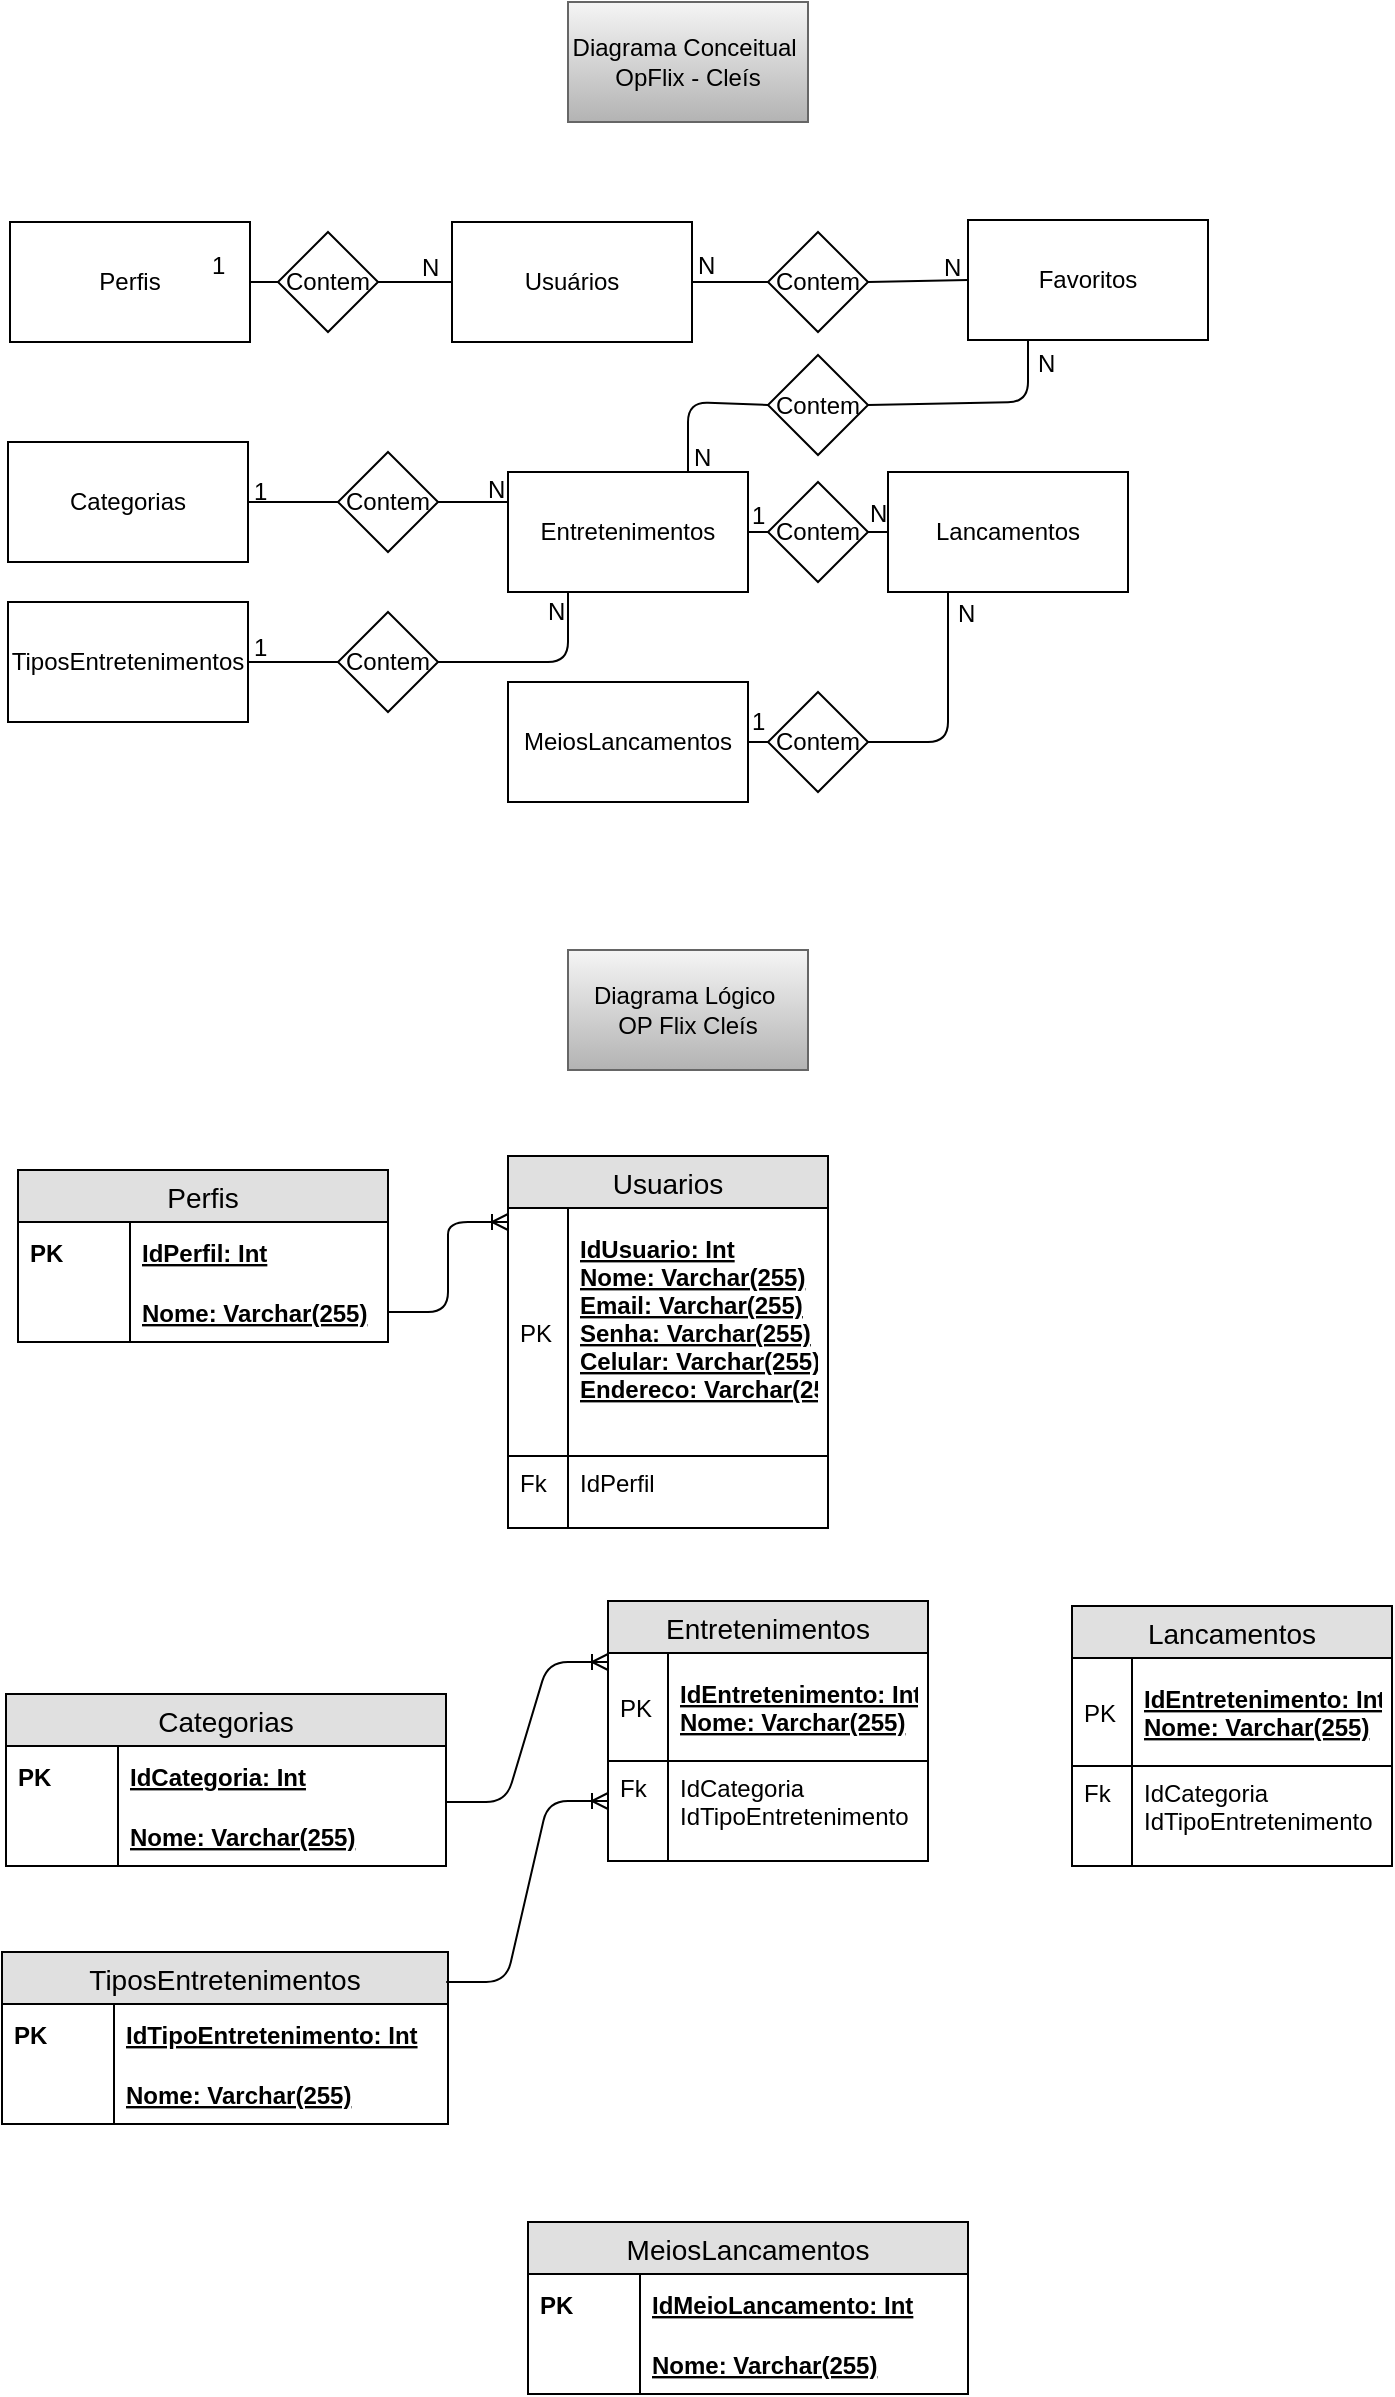 <mxfile version="11.1.4" type="device"><diagram id="H9AumcKEiEWrxWl82y8S" name="Page-1"><mxGraphModel dx="470" dy="557" grid="1" gridSize="10" guides="1" tooltips="1" connect="1" arrows="1" fold="1" page="1" pageScale="1" pageWidth="827" pageHeight="1169" math="0" shadow="0"><root><mxCell id="0"/><mxCell id="1" parent="0"/><mxCell id="VzIx4KdgtkHNfSSzDCEh-1" value="Diagrama Conceitual&amp;nbsp;&lt;br&gt;OpFlix - Cleís" style="rounded=0;whiteSpace=wrap;html=1;gradientColor=#b3b3b3;fillColor=#f5f5f5;strokeColor=#666666;" vertex="1" parent="1"><mxGeometry x="300" y="110" width="120" height="60" as="geometry"/></mxCell><mxCell id="VzIx4KdgtkHNfSSzDCEh-2" value="Perfis" style="rounded=0;whiteSpace=wrap;html=1;" vertex="1" parent="1"><mxGeometry x="21" y="220" width="120" height="60" as="geometry"/></mxCell><mxCell id="VzIx4KdgtkHNfSSzDCEh-3" value="Usuários" style="rounded=0;whiteSpace=wrap;html=1;" vertex="1" parent="1"><mxGeometry x="242" y="220" width="120" height="60" as="geometry"/></mxCell><mxCell id="VzIx4KdgtkHNfSSzDCEh-4" value="Contem" style="rhombus;whiteSpace=wrap;html=1;" vertex="1" parent="1"><mxGeometry x="155" y="225" width="50" height="50" as="geometry"/></mxCell><mxCell id="VzIx4KdgtkHNfSSzDCEh-6" value="" style="endArrow=none;html=1;entryX=0;entryY=0.5;entryDx=0;entryDy=0;exitX=1;exitY=0.5;exitDx=0;exitDy=0;" edge="1" parent="1" source="VzIx4KdgtkHNfSSzDCEh-2" target="VzIx4KdgtkHNfSSzDCEh-4"><mxGeometry width="50" height="50" relative="1" as="geometry"><mxPoint x="130" y="430" as="sourcePoint"/><mxPoint x="180" y="380" as="targetPoint"/></mxGeometry></mxCell><mxCell id="VzIx4KdgtkHNfSSzDCEh-7" value="" style="endArrow=none;html=1;entryX=0;entryY=0.5;entryDx=0;entryDy=0;exitX=1;exitY=0.5;exitDx=0;exitDy=0;" edge="1" parent="1" source="VzIx4KdgtkHNfSSzDCEh-4" target="VzIx4KdgtkHNfSSzDCEh-3"><mxGeometry width="50" height="50" relative="1" as="geometry"><mxPoint x="120" y="440" as="sourcePoint"/><mxPoint x="170" y="390" as="targetPoint"/></mxGeometry></mxCell><mxCell id="VzIx4KdgtkHNfSSzDCEh-8" value="1" style="text;html=1;resizable=0;points=[];autosize=1;align=left;verticalAlign=top;spacingTop=-4;" vertex="1" parent="1"><mxGeometry x="120" y="232" width="20" height="20" as="geometry"/></mxCell><mxCell id="VzIx4KdgtkHNfSSzDCEh-9" value="N" style="text;html=1;resizable=0;points=[];autosize=1;align=left;verticalAlign=top;spacingTop=-4;" vertex="1" parent="1"><mxGeometry x="225" y="233" width="20" height="20" as="geometry"/></mxCell><mxCell id="VzIx4KdgtkHNfSSzDCEh-10" value="TiposEntretenimentos" style="rounded=0;whiteSpace=wrap;html=1;" vertex="1" parent="1"><mxGeometry x="20" y="410" width="120" height="60" as="geometry"/></mxCell><mxCell id="VzIx4KdgtkHNfSSzDCEh-11" value="Categorias" style="rounded=0;whiteSpace=wrap;html=1;" vertex="1" parent="1"><mxGeometry x="20" y="330" width="120" height="60" as="geometry"/></mxCell><mxCell id="VzIx4KdgtkHNfSSzDCEh-12" value="MeiosLancamentos" style="rounded=0;whiteSpace=wrap;html=1;" vertex="1" parent="1"><mxGeometry x="270" y="450" width="120" height="60" as="geometry"/></mxCell><mxCell id="VzIx4KdgtkHNfSSzDCEh-14" value="Entretenimentos" style="rounded=0;whiteSpace=wrap;html=1;" vertex="1" parent="1"><mxGeometry x="270" y="345" width="120" height="60" as="geometry"/></mxCell><mxCell id="VzIx4KdgtkHNfSSzDCEh-15" value="Lancamentos" style="rounded=0;whiteSpace=wrap;html=1;" vertex="1" parent="1"><mxGeometry x="460" y="345" width="120" height="60" as="geometry"/></mxCell><mxCell id="VzIx4KdgtkHNfSSzDCEh-16" value="Contem" style="rhombus;whiteSpace=wrap;html=1;" vertex="1" parent="1"><mxGeometry x="185" y="415" width="50" height="50" as="geometry"/></mxCell><mxCell id="VzIx4KdgtkHNfSSzDCEh-17" value="Contem" style="rhombus;whiteSpace=wrap;html=1;" vertex="1" parent="1"><mxGeometry x="185" y="335" width="50" height="50" as="geometry"/></mxCell><mxCell id="VzIx4KdgtkHNfSSzDCEh-18" value="" style="endArrow=none;html=1;entryX=0;entryY=0.5;entryDx=0;entryDy=0;exitX=1;exitY=0.5;exitDx=0;exitDy=0;" edge="1" parent="1" source="VzIx4KdgtkHNfSSzDCEh-11" target="VzIx4KdgtkHNfSSzDCEh-17"><mxGeometry width="50" height="50" relative="1" as="geometry"><mxPoint x="100" y="510" as="sourcePoint"/><mxPoint x="150" y="460" as="targetPoint"/></mxGeometry></mxCell><mxCell id="VzIx4KdgtkHNfSSzDCEh-19" value="" style="endArrow=none;html=1;entryX=0;entryY=0.5;entryDx=0;entryDy=0;exitX=1;exitY=0.5;exitDx=0;exitDy=0;" edge="1" parent="1" source="VzIx4KdgtkHNfSSzDCEh-10" target="VzIx4KdgtkHNfSSzDCEh-16"><mxGeometry width="50" height="50" relative="1" as="geometry"><mxPoint x="150" y="540" as="sourcePoint"/><mxPoint x="200" y="490" as="targetPoint"/></mxGeometry></mxCell><mxCell id="VzIx4KdgtkHNfSSzDCEh-20" value="" style="endArrow=none;html=1;entryX=0;entryY=0.25;entryDx=0;entryDy=0;exitX=1;exitY=0.5;exitDx=0;exitDy=0;" edge="1" parent="1" source="VzIx4KdgtkHNfSSzDCEh-17" target="VzIx4KdgtkHNfSSzDCEh-14"><mxGeometry width="50" height="50" relative="1" as="geometry"><mxPoint x="200" y="540" as="sourcePoint"/><mxPoint x="250" y="490" as="targetPoint"/></mxGeometry></mxCell><mxCell id="VzIx4KdgtkHNfSSzDCEh-21" value="" style="endArrow=none;html=1;entryX=0.25;entryY=1;entryDx=0;entryDy=0;exitX=1;exitY=0.5;exitDx=0;exitDy=0;" edge="1" parent="1" source="VzIx4KdgtkHNfSSzDCEh-16" target="VzIx4KdgtkHNfSSzDCEh-14"><mxGeometry width="50" height="50" relative="1" as="geometry"><mxPoint x="220" y="550" as="sourcePoint"/><mxPoint x="270" y="500" as="targetPoint"/><Array as="points"><mxPoint x="300" y="440"/></Array></mxGeometry></mxCell><mxCell id="VzIx4KdgtkHNfSSzDCEh-22" value="Contem" style="rhombus;whiteSpace=wrap;html=1;" vertex="1" parent="1"><mxGeometry x="400" y="350" width="50" height="50" as="geometry"/></mxCell><mxCell id="VzIx4KdgtkHNfSSzDCEh-23" value="Contem" style="rhombus;whiteSpace=wrap;html=1;" vertex="1" parent="1"><mxGeometry x="400" y="455" width="50" height="50" as="geometry"/></mxCell><mxCell id="VzIx4KdgtkHNfSSzDCEh-24" value="" style="endArrow=none;html=1;entryX=0;entryY=0.5;entryDx=0;entryDy=0;exitX=1;exitY=0.5;exitDx=0;exitDy=0;" edge="1" parent="1" source="VzIx4KdgtkHNfSSzDCEh-14" target="VzIx4KdgtkHNfSSzDCEh-22"><mxGeometry width="50" height="50" relative="1" as="geometry"><mxPoint x="370" y="660" as="sourcePoint"/><mxPoint x="420" y="610" as="targetPoint"/></mxGeometry></mxCell><mxCell id="VzIx4KdgtkHNfSSzDCEh-25" value="" style="endArrow=none;html=1;entryX=0;entryY=0.5;entryDx=0;entryDy=0;exitX=1;exitY=0.5;exitDx=0;exitDy=0;" edge="1" parent="1" source="VzIx4KdgtkHNfSSzDCEh-22" target="VzIx4KdgtkHNfSSzDCEh-15"><mxGeometry width="50" height="50" relative="1" as="geometry"><mxPoint x="270" y="640" as="sourcePoint"/><mxPoint x="320" y="590" as="targetPoint"/></mxGeometry></mxCell><mxCell id="VzIx4KdgtkHNfSSzDCEh-26" value="" style="endArrow=none;html=1;entryX=0;entryY=0.5;entryDx=0;entryDy=0;exitX=1;exitY=0.5;exitDx=0;exitDy=0;" edge="1" parent="1" source="VzIx4KdgtkHNfSSzDCEh-12" target="VzIx4KdgtkHNfSSzDCEh-23"><mxGeometry width="50" height="50" relative="1" as="geometry"><mxPoint x="340" y="640" as="sourcePoint"/><mxPoint x="390" y="590" as="targetPoint"/></mxGeometry></mxCell><mxCell id="VzIx4KdgtkHNfSSzDCEh-27" value="" style="endArrow=none;html=1;entryX=0.25;entryY=1;entryDx=0;entryDy=0;exitX=1;exitY=0.5;exitDx=0;exitDy=0;" edge="1" parent="1" source="VzIx4KdgtkHNfSSzDCEh-23" target="VzIx4KdgtkHNfSSzDCEh-15"><mxGeometry width="50" height="50" relative="1" as="geometry"><mxPoint x="390" y="640" as="sourcePoint"/><mxPoint x="440" y="590" as="targetPoint"/><Array as="points"><mxPoint x="490" y="480"/></Array></mxGeometry></mxCell><mxCell id="VzIx4KdgtkHNfSSzDCEh-28" value="Favoritos" style="rounded=0;whiteSpace=wrap;html=1;" vertex="1" parent="1"><mxGeometry x="500" y="219" width="120" height="60" as="geometry"/></mxCell><mxCell id="VzIx4KdgtkHNfSSzDCEh-29" value="Contem" style="rhombus;whiteSpace=wrap;html=1;" vertex="1" parent="1"><mxGeometry x="400" y="286.5" width="50" height="50" as="geometry"/></mxCell><mxCell id="VzIx4KdgtkHNfSSzDCEh-30" value="Contem" style="rhombus;whiteSpace=wrap;html=1;" vertex="1" parent="1"><mxGeometry x="400" y="225" width="50" height="50" as="geometry"/></mxCell><mxCell id="VzIx4KdgtkHNfSSzDCEh-31" value="" style="endArrow=none;html=1;entryX=0;entryY=0.5;entryDx=0;entryDy=0;" edge="1" parent="1" source="VzIx4KdgtkHNfSSzDCEh-3" target="VzIx4KdgtkHNfSSzDCEh-30"><mxGeometry width="50" height="50" relative="1" as="geometry"><mxPoint x="-50" y="520" as="sourcePoint"/><mxPoint y="470" as="targetPoint"/></mxGeometry></mxCell><mxCell id="VzIx4KdgtkHNfSSzDCEh-32" value="" style="endArrow=none;html=1;exitX=1;exitY=0.5;exitDx=0;exitDy=0;entryX=0;entryY=0.5;entryDx=0;entryDy=0;" edge="1" parent="1" source="VzIx4KdgtkHNfSSzDCEh-30" target="VzIx4KdgtkHNfSSzDCEh-28"><mxGeometry width="50" height="50" relative="1" as="geometry"><mxPoint x="-40" y="530" as="sourcePoint"/><mxPoint x="480" y="260" as="targetPoint"/></mxGeometry></mxCell><mxCell id="VzIx4KdgtkHNfSSzDCEh-33" value="" style="endArrow=none;html=1;entryX=0.25;entryY=1;entryDx=0;entryDy=0;exitX=1;exitY=0.5;exitDx=0;exitDy=0;" edge="1" parent="1" source="VzIx4KdgtkHNfSSzDCEh-29" target="VzIx4KdgtkHNfSSzDCEh-28"><mxGeometry width="50" height="50" relative="1" as="geometry"><mxPoint x="40" y="550" as="sourcePoint"/><mxPoint x="90" y="500" as="targetPoint"/><Array as="points"><mxPoint x="530" y="310"/></Array></mxGeometry></mxCell><mxCell id="VzIx4KdgtkHNfSSzDCEh-34" value="" style="endArrow=none;html=1;entryX=0;entryY=0.5;entryDx=0;entryDy=0;exitX=0.75;exitY=0;exitDx=0;exitDy=0;" edge="1" parent="1" source="VzIx4KdgtkHNfSSzDCEh-14" target="VzIx4KdgtkHNfSSzDCEh-29"><mxGeometry width="50" height="50" relative="1" as="geometry"><mxPoint x="10" y="580" as="sourcePoint"/><mxPoint x="60" y="530" as="targetPoint"/><Array as="points"><mxPoint x="360" y="310"/></Array></mxGeometry></mxCell><mxCell id="VzIx4KdgtkHNfSSzDCEh-35" value="N" style="text;html=1;resizable=0;points=[];autosize=1;align=left;verticalAlign=top;spacingTop=-4;" vertex="1" parent="1"><mxGeometry x="363" y="232" width="20" height="20" as="geometry"/></mxCell><mxCell id="VzIx4KdgtkHNfSSzDCEh-36" value="N" style="text;html=1;resizable=0;points=[];autosize=1;align=left;verticalAlign=top;spacingTop=-4;" vertex="1" parent="1"><mxGeometry x="486" y="233" width="20" height="20" as="geometry"/></mxCell><mxCell id="VzIx4KdgtkHNfSSzDCEh-37" value="N" style="text;html=1;resizable=0;points=[];autosize=1;align=left;verticalAlign=top;spacingTop=-4;" vertex="1" parent="1"><mxGeometry x="533" y="281" width="20" height="20" as="geometry"/></mxCell><mxCell id="VzIx4KdgtkHNfSSzDCEh-38" value="N" style="text;html=1;resizable=0;points=[];autosize=1;align=left;verticalAlign=top;spacingTop=-4;" vertex="1" parent="1"><mxGeometry x="361" y="328" width="20" height="20" as="geometry"/></mxCell><mxCell id="VzIx4KdgtkHNfSSzDCEh-39" value="N" style="text;html=1;resizable=0;points=[];autosize=1;align=left;verticalAlign=top;spacingTop=-4;" vertex="1" parent="1"><mxGeometry x="258" y="344" width="20" height="20" as="geometry"/></mxCell><mxCell id="VzIx4KdgtkHNfSSzDCEh-40" value="1" style="text;html=1;resizable=0;points=[];autosize=1;align=left;verticalAlign=top;spacingTop=-4;" vertex="1" parent="1"><mxGeometry x="141" y="345" width="20" height="20" as="geometry"/></mxCell><mxCell id="VzIx4KdgtkHNfSSzDCEh-41" value="1" style="text;html=1;resizable=0;points=[];autosize=1;align=left;verticalAlign=top;spacingTop=-4;" vertex="1" parent="1"><mxGeometry x="390" y="357" width="20" height="20" as="geometry"/></mxCell><mxCell id="VzIx4KdgtkHNfSSzDCEh-42" value="N" style="text;html=1;resizable=0;points=[];autosize=1;align=left;verticalAlign=top;spacingTop=-4;" vertex="1" parent="1"><mxGeometry x="449" y="356" width="20" height="20" as="geometry"/></mxCell><mxCell id="VzIx4KdgtkHNfSSzDCEh-43" value="1" style="text;html=1;resizable=0;points=[];autosize=1;align=left;verticalAlign=top;spacingTop=-4;" vertex="1" parent="1"><mxGeometry x="141" y="423" width="20" height="20" as="geometry"/></mxCell><mxCell id="VzIx4KdgtkHNfSSzDCEh-44" value="N" style="text;html=1;resizable=0;points=[];autosize=1;align=left;verticalAlign=top;spacingTop=-4;" vertex="1" parent="1"><mxGeometry x="288" y="405" width="20" height="20" as="geometry"/></mxCell><mxCell id="VzIx4KdgtkHNfSSzDCEh-45" value="1" style="text;html=1;resizable=0;points=[];autosize=1;align=left;verticalAlign=top;spacingTop=-4;" vertex="1" parent="1"><mxGeometry x="390" y="460" width="20" height="20" as="geometry"/></mxCell><mxCell id="VzIx4KdgtkHNfSSzDCEh-46" value="N" style="text;html=1;resizable=0;points=[];autosize=1;align=left;verticalAlign=top;spacingTop=-4;" vertex="1" parent="1"><mxGeometry x="493" y="406" width="20" height="20" as="geometry"/></mxCell><mxCell id="VzIx4KdgtkHNfSSzDCEh-47" value="Diagrama Lógico&amp;nbsp;&lt;br&gt;OP Flix Cleís" style="rounded=0;whiteSpace=wrap;html=1;fillColor=#f5f5f5;strokeColor=#666666;gradientColor=#b3b3b3;" vertex="1" parent="1"><mxGeometry x="300" y="584" width="120" height="60" as="geometry"/></mxCell><mxCell id="VzIx4KdgtkHNfSSzDCEh-48" value="Perfis" style="swimlane;fontStyle=0;childLayout=stackLayout;horizontal=1;startSize=26;fillColor=#e0e0e0;horizontalStack=0;resizeParent=1;resizeParentMax=0;resizeLast=0;collapsible=1;marginBottom=0;swimlaneFillColor=#ffffff;align=center;fontSize=14;" vertex="1" parent="1"><mxGeometry x="25" y="694" width="185" height="86" as="geometry"/></mxCell><mxCell id="VzIx4KdgtkHNfSSzDCEh-49" value="IdPerfil: Int" style="shape=partialRectangle;top=0;left=0;right=0;bottom=0;align=left;verticalAlign=middle;fillColor=none;spacingLeft=60;spacingRight=4;overflow=hidden;rotatable=0;points=[[0,0.5],[1,0.5]];portConstraint=eastwest;dropTarget=0;fontStyle=5;fontSize=12;" vertex="1" parent="VzIx4KdgtkHNfSSzDCEh-48"><mxGeometry y="26" width="185" height="30" as="geometry"/></mxCell><mxCell id="VzIx4KdgtkHNfSSzDCEh-50" value="PK" style="shape=partialRectangle;fontStyle=1;top=0;left=0;bottom=0;fillColor=none;align=left;verticalAlign=middle;spacingLeft=4;spacingRight=4;overflow=hidden;rotatable=0;points=[];portConstraint=eastwest;part=1;fontSize=12;" vertex="1" connectable="0" parent="VzIx4KdgtkHNfSSzDCEh-49"><mxGeometry width="56" height="30" as="geometry"/></mxCell><mxCell id="VzIx4KdgtkHNfSSzDCEh-51" value="Nome: Varchar(255)" style="shape=partialRectangle;top=0;left=0;right=0;bottom=1;align=left;verticalAlign=middle;fillColor=none;spacingLeft=60;spacingRight=4;overflow=hidden;rotatable=0;points=[[0,0.5],[1,0.5]];portConstraint=eastwest;dropTarget=0;fontStyle=5;fontSize=12;" vertex="1" parent="VzIx4KdgtkHNfSSzDCEh-48"><mxGeometry y="56" width="185" height="30" as="geometry"/></mxCell><mxCell id="VzIx4KdgtkHNfSSzDCEh-52" value="" style="shape=partialRectangle;fontStyle=1;top=0;left=0;bottom=0;fillColor=none;align=left;verticalAlign=middle;spacingLeft=4;spacingRight=4;overflow=hidden;rotatable=0;points=[];portConstraint=eastwest;part=1;fontSize=12;" vertex="1" connectable="0" parent="VzIx4KdgtkHNfSSzDCEh-51"><mxGeometry width="56" height="30" as="geometry"/></mxCell><mxCell id="VzIx4KdgtkHNfSSzDCEh-55" value="Categorias" style="swimlane;fontStyle=0;childLayout=stackLayout;horizontal=1;startSize=26;fillColor=#e0e0e0;horizontalStack=0;resizeParent=1;resizeParentMax=0;resizeLast=0;collapsible=1;marginBottom=0;swimlaneFillColor=#ffffff;align=center;fontSize=14;" vertex="1" parent="1"><mxGeometry x="19" y="956" width="220" height="86" as="geometry"/></mxCell><mxCell id="VzIx4KdgtkHNfSSzDCEh-56" value="IdCategoria: Int" style="shape=partialRectangle;top=0;left=0;right=0;bottom=0;align=left;verticalAlign=middle;fillColor=none;spacingLeft=60;spacingRight=4;overflow=hidden;rotatable=0;points=[[0,0.5],[1,0.5]];portConstraint=eastwest;dropTarget=0;fontStyle=5;fontSize=12;" vertex="1" parent="VzIx4KdgtkHNfSSzDCEh-55"><mxGeometry y="26" width="220" height="30" as="geometry"/></mxCell><mxCell id="VzIx4KdgtkHNfSSzDCEh-57" value="PK" style="shape=partialRectangle;fontStyle=1;top=0;left=0;bottom=0;fillColor=none;align=left;verticalAlign=middle;spacingLeft=4;spacingRight=4;overflow=hidden;rotatable=0;points=[];portConstraint=eastwest;part=1;fontSize=12;" vertex="1" connectable="0" parent="VzIx4KdgtkHNfSSzDCEh-56"><mxGeometry width="56" height="30" as="geometry"/></mxCell><mxCell id="VzIx4KdgtkHNfSSzDCEh-58" value="Nome: Varchar(255)" style="shape=partialRectangle;top=0;left=0;right=0;bottom=1;align=left;verticalAlign=middle;fillColor=none;spacingLeft=60;spacingRight=4;overflow=hidden;rotatable=0;points=[[0,0.5],[1,0.5]];portConstraint=eastwest;dropTarget=0;fontStyle=5;fontSize=12;" vertex="1" parent="VzIx4KdgtkHNfSSzDCEh-55"><mxGeometry y="56" width="220" height="30" as="geometry"/></mxCell><mxCell id="VzIx4KdgtkHNfSSzDCEh-59" value="" style="shape=partialRectangle;fontStyle=1;top=0;left=0;bottom=0;fillColor=none;align=left;verticalAlign=middle;spacingLeft=4;spacingRight=4;overflow=hidden;rotatable=0;points=[];portConstraint=eastwest;part=1;fontSize=12;" vertex="1" connectable="0" parent="VzIx4KdgtkHNfSSzDCEh-58"><mxGeometry width="56" height="30" as="geometry"/></mxCell><mxCell id="VzIx4KdgtkHNfSSzDCEh-62" value="TiposEntretenimentos" style="swimlane;fontStyle=0;childLayout=stackLayout;horizontal=1;startSize=26;fillColor=#e0e0e0;horizontalStack=0;resizeParent=1;resizeParentMax=0;resizeLast=0;collapsible=1;marginBottom=0;swimlaneFillColor=#ffffff;align=center;fontSize=14;" vertex="1" parent="1"><mxGeometry x="17" y="1085" width="223" height="86" as="geometry"/></mxCell><mxCell id="VzIx4KdgtkHNfSSzDCEh-63" value="IdTipoEntretenimento: Int" style="shape=partialRectangle;top=0;left=0;right=0;bottom=0;align=left;verticalAlign=middle;fillColor=none;spacingLeft=60;spacingRight=4;overflow=hidden;rotatable=0;points=[[0,0.5],[1,0.5]];portConstraint=eastwest;dropTarget=0;fontStyle=5;fontSize=12;" vertex="1" parent="VzIx4KdgtkHNfSSzDCEh-62"><mxGeometry y="26" width="223" height="30" as="geometry"/></mxCell><mxCell id="VzIx4KdgtkHNfSSzDCEh-64" value="PK" style="shape=partialRectangle;fontStyle=1;top=0;left=0;bottom=0;fillColor=none;align=left;verticalAlign=middle;spacingLeft=4;spacingRight=4;overflow=hidden;rotatable=0;points=[];portConstraint=eastwest;part=1;fontSize=12;" vertex="1" connectable="0" parent="VzIx4KdgtkHNfSSzDCEh-63"><mxGeometry width="56" height="30" as="geometry"/></mxCell><mxCell id="VzIx4KdgtkHNfSSzDCEh-65" value="Nome: Varchar(255)" style="shape=partialRectangle;top=0;left=0;right=0;bottom=1;align=left;verticalAlign=middle;fillColor=none;spacingLeft=60;spacingRight=4;overflow=hidden;rotatable=0;points=[[0,0.5],[1,0.5]];portConstraint=eastwest;dropTarget=0;fontStyle=5;fontSize=12;" vertex="1" parent="VzIx4KdgtkHNfSSzDCEh-62"><mxGeometry y="56" width="223" height="30" as="geometry"/></mxCell><mxCell id="VzIx4KdgtkHNfSSzDCEh-66" value="" style="shape=partialRectangle;fontStyle=1;top=0;left=0;bottom=0;fillColor=none;align=left;verticalAlign=middle;spacingLeft=4;spacingRight=4;overflow=hidden;rotatable=0;points=[];portConstraint=eastwest;part=1;fontSize=12;" vertex="1" connectable="0" parent="VzIx4KdgtkHNfSSzDCEh-65"><mxGeometry width="56" height="30" as="geometry"/></mxCell><mxCell id="VzIx4KdgtkHNfSSzDCEh-67" value="Usuarios" style="swimlane;fontStyle=0;childLayout=stackLayout;horizontal=1;startSize=26;fillColor=#e0e0e0;horizontalStack=0;resizeParent=1;resizeParentMax=0;resizeLast=0;collapsible=1;marginBottom=0;swimlaneFillColor=#ffffff;align=center;fontSize=14;" vertex="1" parent="1"><mxGeometry x="270" y="687" width="160" height="186" as="geometry"/></mxCell><mxCell id="VzIx4KdgtkHNfSSzDCEh-68" value="IdUsuario: Int&#10;Nome: Varchar(255)&#10;Email: Varchar(255)&#10;Senha: Varchar(255)&#10;Celular: Varchar(255)&#10;Endereco: Varchar(255)&#10;" style="shape=partialRectangle;top=0;left=0;right=0;bottom=1;align=left;verticalAlign=middle;fillColor=none;spacingLeft=34;spacingRight=4;overflow=hidden;rotatable=0;points=[[0,0.5],[1,0.5]];portConstraint=eastwest;dropTarget=0;fontStyle=5;fontSize=12;" vertex="1" parent="VzIx4KdgtkHNfSSzDCEh-67"><mxGeometry y="26" width="160" height="124" as="geometry"/></mxCell><mxCell id="VzIx4KdgtkHNfSSzDCEh-69" value="PK" style="shape=partialRectangle;top=0;left=0;bottom=0;fillColor=none;align=left;verticalAlign=middle;spacingLeft=4;spacingRight=4;overflow=hidden;rotatable=0;points=[];portConstraint=eastwest;part=1;fontSize=12;" vertex="1" connectable="0" parent="VzIx4KdgtkHNfSSzDCEh-68"><mxGeometry width="30" height="124.0" as="geometry"/></mxCell><mxCell id="VzIx4KdgtkHNfSSzDCEh-72" value="IdPerfil" style="shape=partialRectangle;top=0;left=0;right=0;bottom=0;align=left;verticalAlign=top;fillColor=none;spacingLeft=34;spacingRight=4;overflow=hidden;rotatable=0;points=[[0,0.5],[1,0.5]];portConstraint=eastwest;dropTarget=0;fontSize=12;" vertex="1" parent="VzIx4KdgtkHNfSSzDCEh-67"><mxGeometry y="150" width="160" height="26" as="geometry"/></mxCell><mxCell id="VzIx4KdgtkHNfSSzDCEh-73" value="Fk" style="shape=partialRectangle;top=0;left=0;bottom=0;fillColor=none;align=left;verticalAlign=top;spacingLeft=4;spacingRight=4;overflow=hidden;rotatable=0;points=[];portConstraint=eastwest;part=1;fontSize=12;" vertex="1" connectable="0" parent="VzIx4KdgtkHNfSSzDCEh-72"><mxGeometry width="30" height="26" as="geometry"/></mxCell><mxCell id="VzIx4KdgtkHNfSSzDCEh-76" value="" style="shape=partialRectangle;top=0;left=0;right=0;bottom=0;align=left;verticalAlign=top;fillColor=none;spacingLeft=34;spacingRight=4;overflow=hidden;rotatable=0;points=[[0,0.5],[1,0.5]];portConstraint=eastwest;dropTarget=0;fontSize=12;" vertex="1" parent="VzIx4KdgtkHNfSSzDCEh-67"><mxGeometry y="176" width="160" height="10" as="geometry"/></mxCell><mxCell id="VzIx4KdgtkHNfSSzDCEh-77" value="" style="shape=partialRectangle;top=0;left=0;bottom=0;fillColor=none;align=left;verticalAlign=top;spacingLeft=4;spacingRight=4;overflow=hidden;rotatable=0;points=[];portConstraint=eastwest;part=1;fontSize=12;" vertex="1" connectable="0" parent="VzIx4KdgtkHNfSSzDCEh-76"><mxGeometry width="30" height="10" as="geometry"/></mxCell><mxCell id="VzIx4KdgtkHNfSSzDCEh-80" value="" style="edgeStyle=entityRelationEdgeStyle;fontSize=12;html=1;endArrow=ERoneToMany;exitX=1;exitY=0.5;exitDx=0;exitDy=0;" edge="1" parent="1" source="VzIx4KdgtkHNfSSzDCEh-51"><mxGeometry width="100" height="100" relative="1" as="geometry"><mxPoint x="210" y="810" as="sourcePoint"/><mxPoint x="270" y="720" as="targetPoint"/></mxGeometry></mxCell><mxCell id="VzIx4KdgtkHNfSSzDCEh-93" value="Entretenimentos" style="swimlane;fontStyle=0;childLayout=stackLayout;horizontal=1;startSize=26;fillColor=#e0e0e0;horizontalStack=0;resizeParent=1;resizeParentMax=0;resizeLast=0;collapsible=1;marginBottom=0;swimlaneFillColor=#ffffff;align=center;fontSize=14;" vertex="1" parent="1"><mxGeometry x="320" y="909.5" width="160" height="130" as="geometry"/></mxCell><mxCell id="VzIx4KdgtkHNfSSzDCEh-94" value="IdEntretenimento: Int&#10;Nome: Varchar(255)" style="shape=partialRectangle;top=0;left=0;right=0;bottom=1;align=left;verticalAlign=middle;fillColor=none;spacingLeft=34;spacingRight=4;overflow=hidden;rotatable=0;points=[[0,0.5],[1,0.5]];portConstraint=eastwest;dropTarget=0;fontStyle=5;fontSize=12;" vertex="1" parent="VzIx4KdgtkHNfSSzDCEh-93"><mxGeometry y="26" width="160" height="54" as="geometry"/></mxCell><mxCell id="VzIx4KdgtkHNfSSzDCEh-95" value="PK" style="shape=partialRectangle;top=0;left=0;bottom=0;fillColor=none;align=left;verticalAlign=middle;spacingLeft=4;spacingRight=4;overflow=hidden;rotatable=0;points=[];portConstraint=eastwest;part=1;fontSize=12;" vertex="1" connectable="0" parent="VzIx4KdgtkHNfSSzDCEh-94"><mxGeometry width="30" height="54.0" as="geometry"/></mxCell><mxCell id="VzIx4KdgtkHNfSSzDCEh-96" value="IdCategoria&#10;IdTipoEntretenimento" style="shape=partialRectangle;top=0;left=0;right=0;bottom=0;align=left;verticalAlign=top;fillColor=none;spacingLeft=34;spacingRight=4;overflow=hidden;rotatable=0;points=[[0,0.5],[1,0.5]];portConstraint=eastwest;dropTarget=0;fontSize=12;" vertex="1" parent="VzIx4KdgtkHNfSSzDCEh-93"><mxGeometry y="80" width="160" height="40" as="geometry"/></mxCell><mxCell id="VzIx4KdgtkHNfSSzDCEh-97" value="Fk" style="shape=partialRectangle;top=0;left=0;bottom=0;fillColor=none;align=left;verticalAlign=top;spacingLeft=4;spacingRight=4;overflow=hidden;rotatable=0;points=[];portConstraint=eastwest;part=1;fontSize=12;" vertex="1" connectable="0" parent="VzIx4KdgtkHNfSSzDCEh-96"><mxGeometry width="30" height="40" as="geometry"/></mxCell><mxCell id="VzIx4KdgtkHNfSSzDCEh-98" value="" style="shape=partialRectangle;top=0;left=0;right=0;bottom=0;align=left;verticalAlign=top;fillColor=none;spacingLeft=34;spacingRight=4;overflow=hidden;rotatable=0;points=[[0,0.5],[1,0.5]];portConstraint=eastwest;dropTarget=0;fontSize=12;" vertex="1" parent="VzIx4KdgtkHNfSSzDCEh-93"><mxGeometry y="120" width="160" height="10" as="geometry"/></mxCell><mxCell id="VzIx4KdgtkHNfSSzDCEh-99" value="" style="shape=partialRectangle;top=0;left=0;bottom=0;fillColor=none;align=left;verticalAlign=top;spacingLeft=4;spacingRight=4;overflow=hidden;rotatable=0;points=[];portConstraint=eastwest;part=1;fontSize=12;" vertex="1" connectable="0" parent="VzIx4KdgtkHNfSSzDCEh-98"><mxGeometry width="30" height="10" as="geometry"/></mxCell><mxCell id="VzIx4KdgtkHNfSSzDCEh-100" value="" style="edgeStyle=entityRelationEdgeStyle;fontSize=12;html=1;endArrow=ERoneToMany;exitX=1;exitY=-0.067;exitDx=0;exitDy=0;exitPerimeter=0;" edge="1" parent="1" source="VzIx4KdgtkHNfSSzDCEh-58"><mxGeometry width="100" height="100" relative="1" as="geometry"><mxPoint x="240" y="1040" as="sourcePoint"/><mxPoint x="320" y="940" as="targetPoint"/></mxGeometry></mxCell><mxCell id="VzIx4KdgtkHNfSSzDCEh-101" value="" style="edgeStyle=entityRelationEdgeStyle;fontSize=12;html=1;endArrow=ERoneToMany;entryX=0;entryY=0.5;entryDx=0;entryDy=0;exitX=0.996;exitY=0.174;exitDx=0;exitDy=0;exitPerimeter=0;" edge="1" parent="1" source="VzIx4KdgtkHNfSSzDCEh-62" target="VzIx4KdgtkHNfSSzDCEh-96"><mxGeometry width="100" height="100" relative="1" as="geometry"><mxPoint x="250" y="1190" as="sourcePoint"/><mxPoint x="350" y="1090" as="targetPoint"/></mxGeometry></mxCell><mxCell id="VzIx4KdgtkHNfSSzDCEh-102" value="MeiosLancamentos" style="swimlane;fontStyle=0;childLayout=stackLayout;horizontal=1;startSize=26;fillColor=#e0e0e0;horizontalStack=0;resizeParent=1;resizeParentMax=0;resizeLast=0;collapsible=1;marginBottom=0;swimlaneFillColor=#ffffff;align=center;fontSize=14;" vertex="1" parent="1"><mxGeometry x="280" y="1220" width="220" height="86" as="geometry"/></mxCell><mxCell id="VzIx4KdgtkHNfSSzDCEh-103" value="IdMeioLancamento: Int" style="shape=partialRectangle;top=0;left=0;right=0;bottom=0;align=left;verticalAlign=middle;fillColor=none;spacingLeft=60;spacingRight=4;overflow=hidden;rotatable=0;points=[[0,0.5],[1,0.5]];portConstraint=eastwest;dropTarget=0;fontStyle=5;fontSize=12;" vertex="1" parent="VzIx4KdgtkHNfSSzDCEh-102"><mxGeometry y="26" width="220" height="30" as="geometry"/></mxCell><mxCell id="VzIx4KdgtkHNfSSzDCEh-104" value="PK" style="shape=partialRectangle;fontStyle=1;top=0;left=0;bottom=0;fillColor=none;align=left;verticalAlign=middle;spacingLeft=4;spacingRight=4;overflow=hidden;rotatable=0;points=[];portConstraint=eastwest;part=1;fontSize=12;" vertex="1" connectable="0" parent="VzIx4KdgtkHNfSSzDCEh-103"><mxGeometry width="56" height="30" as="geometry"/></mxCell><mxCell id="VzIx4KdgtkHNfSSzDCEh-105" value="Nome: Varchar(255)" style="shape=partialRectangle;top=0;left=0;right=0;bottom=1;align=left;verticalAlign=middle;fillColor=none;spacingLeft=60;spacingRight=4;overflow=hidden;rotatable=0;points=[[0,0.5],[1,0.5]];portConstraint=eastwest;dropTarget=0;fontStyle=5;fontSize=12;" vertex="1" parent="VzIx4KdgtkHNfSSzDCEh-102"><mxGeometry y="56" width="220" height="30" as="geometry"/></mxCell><mxCell id="VzIx4KdgtkHNfSSzDCEh-106" value="" style="shape=partialRectangle;fontStyle=1;top=0;left=0;bottom=0;fillColor=none;align=left;verticalAlign=middle;spacingLeft=4;spacingRight=4;overflow=hidden;rotatable=0;points=[];portConstraint=eastwest;part=1;fontSize=12;" vertex="1" connectable="0" parent="VzIx4KdgtkHNfSSzDCEh-105"><mxGeometry width="56" height="30" as="geometry"/></mxCell><mxCell id="VzIx4KdgtkHNfSSzDCEh-107" value="Lancamentos" style="swimlane;fontStyle=0;childLayout=stackLayout;horizontal=1;startSize=26;fillColor=#e0e0e0;horizontalStack=0;resizeParent=1;resizeParentMax=0;resizeLast=0;collapsible=1;marginBottom=0;swimlaneFillColor=#ffffff;align=center;fontSize=14;" vertex="1" parent="1"><mxGeometry x="552" y="912" width="160" height="130" as="geometry"/></mxCell><mxCell id="VzIx4KdgtkHNfSSzDCEh-108" value="IdEntretenimento: Int&#10;Nome: Varchar(255)" style="shape=partialRectangle;top=0;left=0;right=0;bottom=1;align=left;verticalAlign=middle;fillColor=none;spacingLeft=34;spacingRight=4;overflow=hidden;rotatable=0;points=[[0,0.5],[1,0.5]];portConstraint=eastwest;dropTarget=0;fontStyle=5;fontSize=12;" vertex="1" parent="VzIx4KdgtkHNfSSzDCEh-107"><mxGeometry y="26" width="160" height="54" as="geometry"/></mxCell><mxCell id="VzIx4KdgtkHNfSSzDCEh-109" value="PK" style="shape=partialRectangle;top=0;left=0;bottom=0;fillColor=none;align=left;verticalAlign=middle;spacingLeft=4;spacingRight=4;overflow=hidden;rotatable=0;points=[];portConstraint=eastwest;part=1;fontSize=12;" vertex="1" connectable="0" parent="VzIx4KdgtkHNfSSzDCEh-108"><mxGeometry width="30" height="54.0" as="geometry"/></mxCell><mxCell id="VzIx4KdgtkHNfSSzDCEh-110" value="IdCategoria&#10;IdTipoEntretenimento" style="shape=partialRectangle;top=0;left=0;right=0;bottom=0;align=left;verticalAlign=top;fillColor=none;spacingLeft=34;spacingRight=4;overflow=hidden;rotatable=0;points=[[0,0.5],[1,0.5]];portConstraint=eastwest;dropTarget=0;fontSize=12;" vertex="1" parent="VzIx4KdgtkHNfSSzDCEh-107"><mxGeometry y="80" width="160" height="40" as="geometry"/></mxCell><mxCell id="VzIx4KdgtkHNfSSzDCEh-111" value="Fk" style="shape=partialRectangle;top=0;left=0;bottom=0;fillColor=none;align=left;verticalAlign=top;spacingLeft=4;spacingRight=4;overflow=hidden;rotatable=0;points=[];portConstraint=eastwest;part=1;fontSize=12;" vertex="1" connectable="0" parent="VzIx4KdgtkHNfSSzDCEh-110"><mxGeometry width="30" height="40" as="geometry"/></mxCell><mxCell id="VzIx4KdgtkHNfSSzDCEh-112" value="" style="shape=partialRectangle;top=0;left=0;right=0;bottom=0;align=left;verticalAlign=top;fillColor=none;spacingLeft=34;spacingRight=4;overflow=hidden;rotatable=0;points=[[0,0.5],[1,0.5]];portConstraint=eastwest;dropTarget=0;fontSize=12;" vertex="1" parent="VzIx4KdgtkHNfSSzDCEh-107"><mxGeometry y="120" width="160" height="10" as="geometry"/></mxCell><mxCell id="VzIx4KdgtkHNfSSzDCEh-113" value="" style="shape=partialRectangle;top=0;left=0;bottom=0;fillColor=none;align=left;verticalAlign=top;spacingLeft=4;spacingRight=4;overflow=hidden;rotatable=0;points=[];portConstraint=eastwest;part=1;fontSize=12;" vertex="1" connectable="0" parent="VzIx4KdgtkHNfSSzDCEh-112"><mxGeometry width="30" height="10" as="geometry"/></mxCell></root></mxGraphModel></diagram></mxfile>